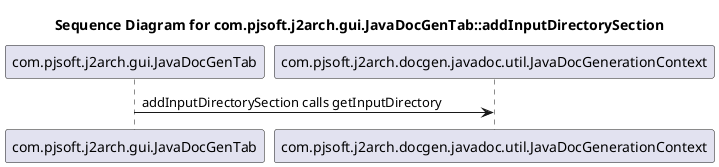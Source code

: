 @startuml
title Sequence Diagram for com.pjsoft.j2arch.gui.JavaDocGenTab::addInputDirectorySection
com.pjsoft.j2arch.gui.JavaDocGenTab -> com.pjsoft.j2arch.docgen.javadoc.util.JavaDocGenerationContext : addInputDirectorySection calls getInputDirectory
@enduml